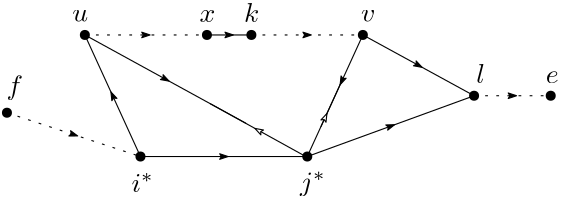 <?xml version="1.0"?>
<!DOCTYPE ipe SYSTEM "ipe.dtd">
<ipe version="70218" creator="Ipe 7.2.24">
<info created="D:20241009105005" modified="D:20241009110822"/>
<ipestyle name="basic">
<symbol name="arrow/arc(spx)">
<path stroke="sym-stroke" fill="sym-stroke" pen="sym-pen">
0 0 m
-1 0.333 l
-1 -0.333 l
h
</path>
</symbol>
<symbol name="arrow/farc(spx)">
<path stroke="sym-stroke" fill="white" pen="sym-pen">
0 0 m
-1 0.333 l
-1 -0.333 l
h
</path>
</symbol>
<symbol name="arrow/ptarc(spx)">
<path stroke="sym-stroke" fill="sym-stroke" pen="sym-pen">
0 0 m
-1 0.333 l
-0.8 0 l
-1 -0.333 l
h
</path>
</symbol>
<symbol name="arrow/fptarc(spx)">
<path stroke="sym-stroke" fill="white" pen="sym-pen">
0 0 m
-1 0.333 l
-0.8 0 l
-1 -0.333 l
h
</path>
</symbol>
<symbol name="mark/circle(sx)" transformations="translations">
<path fill="sym-stroke">
0.6 0 0 0.6 0 0 e
0.4 0 0 0.4 0 0 e
</path>
</symbol>
<symbol name="mark/disk(sx)" transformations="translations">
<path fill="sym-stroke">
0.6 0 0 0.6 0 0 e
</path>
</symbol>
<symbol name="mark/fdisk(sfx)" transformations="translations">
<group>
<path fill="sym-fill">
0.5 0 0 0.5 0 0 e
</path>
<path fill="sym-stroke" fillrule="eofill">
0.6 0 0 0.6 0 0 e
0.4 0 0 0.4 0 0 e
</path>
</group>
</symbol>
<symbol name="mark/box(sx)" transformations="translations">
<path fill="sym-stroke" fillrule="eofill">
-0.6 -0.6 m
0.6 -0.6 l
0.6 0.6 l
-0.6 0.6 l
h
-0.4 -0.4 m
0.4 -0.4 l
0.4 0.4 l
-0.4 0.4 l
h
</path>
</symbol>
<symbol name="mark/square(sx)" transformations="translations">
<path fill="sym-stroke">
-0.6 -0.6 m
0.6 -0.6 l
0.6 0.6 l
-0.6 0.6 l
h
</path>
</symbol>
<symbol name="mark/fsquare(sfx)" transformations="translations">
<group>
<path fill="sym-fill">
-0.5 -0.5 m
0.5 -0.5 l
0.5 0.5 l
-0.5 0.5 l
h
</path>
<path fill="sym-stroke" fillrule="eofill">
-0.6 -0.6 m
0.6 -0.6 l
0.6 0.6 l
-0.6 0.6 l
h
-0.4 -0.4 m
0.4 -0.4 l
0.4 0.4 l
-0.4 0.4 l
h
</path>
</group>
</symbol>
<symbol name="mark/cross(sx)" transformations="translations">
<group>
<path fill="sym-stroke">
-0.43 -0.57 m
0.57 0.43 l
0.43 0.57 l
-0.57 -0.43 l
h
</path>
<path fill="sym-stroke">
-0.43 0.57 m
0.57 -0.43 l
0.43 -0.57 l
-0.57 0.43 l
h
</path>
</group>
</symbol>
<symbol name="arrow/fnormal(spx)">
<path stroke="sym-stroke" fill="white" pen="sym-pen">
0 0 m
-1 0.333 l
-1 -0.333 l
h
</path>
</symbol>
<symbol name="arrow/pointed(spx)">
<path stroke="sym-stroke" fill="sym-stroke" pen="sym-pen">
0 0 m
-1 0.333 l
-0.8 0 l
-1 -0.333 l
h
</path>
</symbol>
<symbol name="arrow/fpointed(spx)">
<path stroke="sym-stroke" fill="white" pen="sym-pen">
0 0 m
-1 0.333 l
-0.8 0 l
-1 -0.333 l
h
</path>
</symbol>
<symbol name="arrow/linear(spx)">
<path stroke="sym-stroke" pen="sym-pen">
-1 0.333 m
0 0 l
-1 -0.333 l
</path>
</symbol>
<symbol name="arrow/fdouble(spx)">
<path stroke="sym-stroke" fill="white" pen="sym-pen">
0 0 m
-1 0.333 l
-1 -0.333 l
h
-1 0 m
-2 0.333 l
-2 -0.333 l
h
</path>
</symbol>
<symbol name="arrow/double(spx)">
<path stroke="sym-stroke" fill="sym-stroke" pen="sym-pen">
0 0 m
-1 0.333 l
-1 -0.333 l
h
-1 0 m
-2 0.333 l
-2 -0.333 l
h
</path>
</symbol>
<symbol name="arrow/mid-normal(spx)">
<path stroke="sym-stroke" fill="sym-stroke" pen="sym-pen">
0.5 0 m
-0.5 0.333 l
-0.5 -0.333 l
h
</path>
</symbol>
<symbol name="arrow/mid-fnormal(spx)">
<path stroke="sym-stroke" fill="white" pen="sym-pen">
0.5 0 m
-0.5 0.333 l
-0.5 -0.333 l
h
</path>
</symbol>
<symbol name="arrow/mid-pointed(spx)">
<path stroke="sym-stroke" fill="sym-stroke" pen="sym-pen">
0.5 0 m
-0.5 0.333 l
-0.3 0 l
-0.5 -0.333 l
h
</path>
</symbol>
<symbol name="arrow/mid-fpointed(spx)">
<path stroke="sym-stroke" fill="white" pen="sym-pen">
0.5 0 m
-0.5 0.333 l
-0.3 0 l
-0.5 -0.333 l
h
</path>
</symbol>
<symbol name="arrow/mid-double(spx)">
<path stroke="sym-stroke" fill="sym-stroke" pen="sym-pen">
1 0 m
0 0.333 l
0 -0.333 l
h
0 0 m
-1 0.333 l
-1 -0.333 l
h
</path>
</symbol>
<symbol name="arrow/mid-fdouble(spx)">
<path stroke="sym-stroke" fill="white" pen="sym-pen">
1 0 m
0 0.333 l
0 -0.333 l
h
0 0 m
-1 0.333 l
-1 -0.333 l
h
</path>
</symbol>
<anglesize name="22.5 deg" value="22.5"/>
<anglesize name="30 deg" value="30"/>
<anglesize name="45 deg" value="45"/>
<anglesize name="60 deg" value="60"/>
<anglesize name="90 deg" value="90"/>
<arrowsize name="large" value="10"/>
<arrowsize name="small" value="5"/>
<arrowsize name="tiny" value="3"/>
<color name="blue" value="0 0 1"/>
<color name="brown" value="0.647 0.165 0.165"/>
<color name="darkblue" value="0 0 0.545"/>
<color name="darkcyan" value="0 0.545 0.545"/>
<color name="darkgray" value="0.663"/>
<color name="darkgreen" value="0 0.392 0"/>
<color name="darkmagenta" value="0.545 0 0.545"/>
<color name="darkorange" value="1 0.549 0"/>
<color name="darkred" value="0.545 0 0"/>
<color name="gold" value="1 0.843 0"/>
<color name="gray" value="0.745"/>
<color name="green" value="0 1 0"/>
<color name="lightblue" value="0.678 0.847 0.902"/>
<color name="lightcyan" value="0.878 1 1"/>
<color name="lightgray" value="0.827"/>
<color name="lightgreen" value="0.565 0.933 0.565"/>
<color name="lightyellow" value="1 1 0.878"/>
<color name="navy" value="0 0 0.502"/>
<color name="orange" value="1 0.647 0"/>
<color name="pink" value="1 0.753 0.796"/>
<color name="purple" value="0.627 0.125 0.941"/>
<color name="red" value="1 0 0"/>
<color name="seagreen" value="0.18 0.545 0.341"/>
<color name="turquoise" value="0.251 0.878 0.816"/>
<color name="violet" value="0.933 0.51 0.933"/>
<color name="yellow" value="1 1 0"/>
<dashstyle name="dash dot dotted" value="[4 2 1 2 1 2] 0"/>
<dashstyle name="dash dotted" value="[4 2 1 2] 0"/>
<dashstyle name="dashed" value="[4] 0"/>
<dashstyle name="dotted" value="[1 3] 0"/>
<gridsize name="10 pts (~3.5 mm)" value="10"/>
<gridsize name="14 pts (~5 mm)" value="14"/>
<gridsize name="16 pts (~6 mm)" value="16"/>
<gridsize name="20 pts (~7 mm)" value="20"/>
<gridsize name="28 pts (~10 mm)" value="28"/>
<gridsize name="32 pts (~12 mm)" value="32"/>
<gridsize name="4 pts" value="4"/>
<gridsize name="56 pts (~20 mm)" value="56"/>
<gridsize name="8 pts (~3 mm)" value="8"/>
<opacity name="10%" value="0.1"/>
<opacity name="30%" value="0.3"/>
<opacity name="50%" value="0.5"/>
<opacity name="75%" value="0.75"/>
<pen name="fat" value="1.2"/>
<pen name="heavier" value="0.8"/>
<pen name="ultrafat" value="2"/>
<symbolsize name="large" value="5"/>
<symbolsize name="small" value="2"/>
<symbolsize name="tiny" value="1.1"/>
<textsize name="Huge" value="\Huge"/>
<textsize name="LARGE" value="\LARGE"/>
<textsize name="Large" value="\Large"/>
<textsize name="footnote" value="\footnotesize"/>
<textsize name="huge" value="\huge"/>
<textsize name="large" value="\large"/>
<textsize name="small" value="\small"/>
<textsize name="tiny" value="\tiny"/>
<textstyle name="center" begin="\begin{center}" end="\end{center}"/>
<textstyle name="item" begin="\begin{itemize}\item{}" end="\end{itemize}"/>
<textstyle name="itemize" begin="\begin{itemize}" end="\end{itemize}"/>
<tiling name="falling" angle="-60" step="4" width="1"/>
<tiling name="rising" angle="30" step="4" width="1"/>
</ipestyle>
<page>
<layer name="alpha"/>
<view layers="alpha" active="alpha"/>
<use layer="alpha" matrix="1.25103 0 0 1.36781 -40.1643 -247.167" name="mark/disk(sx)" pos="224 640" size="normal" stroke="black"/>
<use matrix="1.25103 0 0 1.36781 -60.1807 -247.167" name="mark/disk(sx)" pos="288 640" size="normal" stroke="black"/>
<use matrix="1.25103 0 0 1.36781 -40.1643 -247.167" name="mark/disk(sx)" pos="208 672" size="normal" stroke="black"/>
<use matrix="1.25103 0 0 1.36781 -60.1807 -247.167" name="mark/disk(sx)" pos="304 672" size="normal" stroke="black"/>
<use matrix="1.25103 0 0 1.36781 -8.16429 -253.282" name="mark/disk(sx)" pos="160 656" size="normal" stroke="black"/>
<use matrix="1.25103 0 0 1.36781 -60.1807 -247.167" name="mark/disk(sx)" pos="336 656" size="normal" stroke="black"/>
<use matrix="0.574934 0 0 1.36781 166.986 -247.167" name="mark/disk(sx)" pos="384 656" size="normal" stroke="black"/>
<path matrix="1.25103 0 0 1.36781 -40.1643 -247.167" stroke="black" arrow="mid-pointed/tiny">
224 640 m
272 640 l
</path>
<path matrix="1.25103 0 0 1.36781 -40.1643 -247.167" stroke="black" arrow="mid-pointed/tiny">
224 640 m
208 672 l
</path>
<path matrix="0.945223 0 0 1.03345 47.9082 -22.4788" stroke="black" arrow="mid-pointed/tiny">
288 672 m
272 640 l
</path>
<path matrix="1.25103 0 0 1.36781 -40.1643 -247.167" stroke="black" arrow="mid-pointed/tiny">
272 640 m
320 656 l
</path>
<path matrix="1.25103 0 0 1.36781 -40.1643 -247.167" stroke="black" arrow="mid-pointed/tiny">
288 672 m
320 656 l
</path>
<text matrix="1 0 0 1 -0.498548 -3.15747" transformations="translations" pos="216 680" stroke="black" type="label" width="5.703" height="4.289" depth="0" valign="baseline" style="math">u</text>
<text matrix="1 0 0 1 -0.498548 -3.15747" transformations="translations" pos="320 680" stroke="black" type="label" width="5.187" height="4.289" depth="0" valign="baseline" style="math">v</text>
<text matrix="1 0 0 1 4.86138 -0.560956" transformations="translations" pos="232 616" stroke="black" type="label" width="8.012" height="6.86" depth="0" valign="baseline" style="math">i^{*}</text>
<text matrix="1 0 0 1 1.49564 0" transformations="translations" pos="296 616" stroke="black" type="label" width="9.253" height="6.867" depth="1.93" valign="baseline" style="math">j^{*}</text>
<text matrix="1 0 0 1 39.8222 18.6427" transformations="translations" pos="152 632" stroke="black" type="label" width="5.95" height="6.926" depth="1.93" valign="baseline" style="math">f</text>
<text matrix="1 0 0 1 0.988517 14.6688" transformations="translations" pos="360 640" stroke="black" type="label" width="3.169" height="6.918" depth="0" valign="baseline" style="math">l</text>
<text matrix="0.45957 0 0 1 194.822 14.6543" transformations="translations" pos="416 640" stroke="black" type="label" width="4.639" height="4.289" depth="0" valign="baseline" style="math">e</text>
<path matrix="0.600328 0 0 1.44116 95.9475 -277.151" stroke="black" dash="dotted" arrow="mid-pointed/tiny">
160 639.173 m
240.066 628.23 l
</path>
<path matrix="0.45957 0 0 1 194.644 0" stroke="black" dash="dotted" arrow="mid-pointed/tiny">
360.164 650.115 m
420.214 650.115 l
</path>
<use name="mark/disk(sx)" pos="264 672" size="normal" stroke="black"/>
<use name="mark/disk(sx)" pos="280 672" size="normal" stroke="black"/>
<path matrix="1 0 0 1 0 -8" stroke="black" arrow="mid-pointed/tiny">
264 680 m
280 680 l
</path>
<text matrix="1 0 0 1 -2.67054 -11.3353" transformations="translations" pos="264 688" stroke="black" type="label" width="5.694" height="4.289" depth="0" valign="baseline" style="math">x</text>
<text matrix="1 0 0 1 -2.67054 -11.3353" transformations="translations" pos="280 688" stroke="black" type="label" width="5.5" height="6.918" depth="0" valign="baseline" style="math">k</text>
<path stroke="black" dash="dotted" arrow="mid-pointed/tiny">
220.049 672 m
264 672 l
</path>
<path stroke="black" dash="dotted" arrow="mid-pointed/tiny">
280 672 m
320.131 672 l
</path>
<path matrix="0.724537 0 0 0.726776 60.6153 183.606" stroke="black" rarrow="mid-pointed/tiny">
300.115 628.23 m
220.049 672 l
</path>
<path matrix="0.96784 0 0 0.963172 9.64807 23.1278" stroke="black" arrow="mid-fpointed/tiny">
300 628 m
264 648 l
</path>
<path matrix="0.652675 0 0 0.652504 104.198 218.228" stroke="black" arrow="mid-fpointed/tiny">
300 628 m
320.132 672.001 l
</path>
</page>
</ipe>
